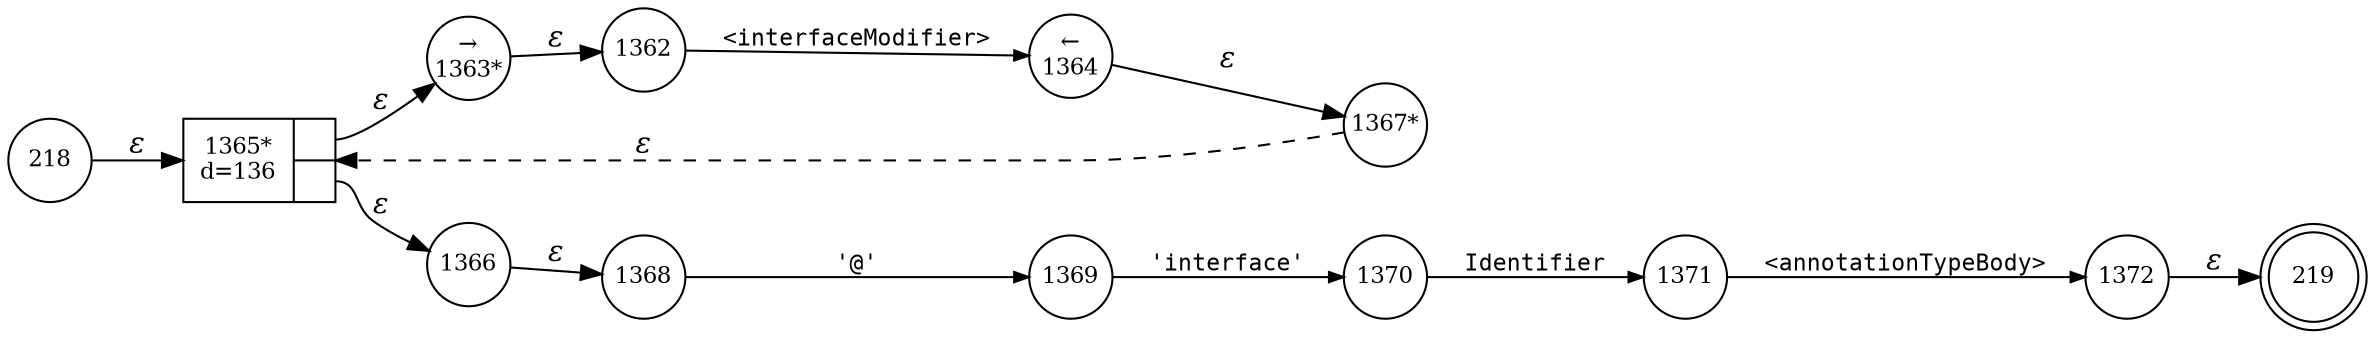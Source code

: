 digraph ATN {
rankdir=LR;
s219[fontsize=11, label="219", shape=doublecircle, fixedsize=true, width=.6];
s1362[fontsize=11,label="1362", shape=circle, fixedsize=true, width=.55, peripheries=1];
s1363[fontsize=11,label="&rarr;\n1363*", shape=circle, fixedsize=true, width=.55, peripheries=1];
s1364[fontsize=11,label="&larr;\n1364", shape=circle, fixedsize=true, width=.55, peripheries=1];
s1365[fontsize=11,label="{1365*\nd=136|{<p0>|<p1>}}", shape=record, fixedsize=false, peripheries=1];
s1366[fontsize=11,label="1366", shape=circle, fixedsize=true, width=.55, peripheries=1];
s1367[fontsize=11,label="1367*", shape=circle, fixedsize=true, width=.55, peripheries=1];
s1368[fontsize=11,label="1368", shape=circle, fixedsize=true, width=.55, peripheries=1];
s1369[fontsize=11,label="1369", shape=circle, fixedsize=true, width=.55, peripheries=1];
s218[fontsize=11,label="218", shape=circle, fixedsize=true, width=.55, peripheries=1];
s1370[fontsize=11,label="1370", shape=circle, fixedsize=true, width=.55, peripheries=1];
s1371[fontsize=11,label="1371", shape=circle, fixedsize=true, width=.55, peripheries=1];
s1372[fontsize=11,label="1372", shape=circle, fixedsize=true, width=.55, peripheries=1];
s218 -> s1365 [fontname="Times-Italic", label="&epsilon;"];
s1365:p0 -> s1363 [fontname="Times-Italic", label="&epsilon;"];
s1365:p1 -> s1366 [fontname="Times-Italic", label="&epsilon;"];
s1363 -> s1362 [fontname="Times-Italic", label="&epsilon;"];
s1366 -> s1368 [fontname="Times-Italic", label="&epsilon;"];
s1362 -> s1364 [fontsize=11, fontname="Courier", arrowsize=.7, label = "<interfaceModifier>", arrowhead = normal];
s1368 -> s1369 [fontsize=11, fontname="Courier", arrowsize=.7, label = "'@'", arrowhead = normal];
s1364 -> s1367 [fontname="Times-Italic", label="&epsilon;"];
s1369 -> s1370 [fontsize=11, fontname="Courier", arrowsize=.7, label = "'interface'", arrowhead = normal];
s1367 -> s1365 [fontname="Times-Italic", label="&epsilon;", style="dashed"];
s1370 -> s1371 [fontsize=11, fontname="Courier", arrowsize=.7, label = "Identifier", arrowhead = normal];
s1371 -> s1372 [fontsize=11, fontname="Courier", arrowsize=.7, label = "<annotationTypeBody>", arrowhead = normal];
s1372 -> s219 [fontname="Times-Italic", label="&epsilon;"];
}